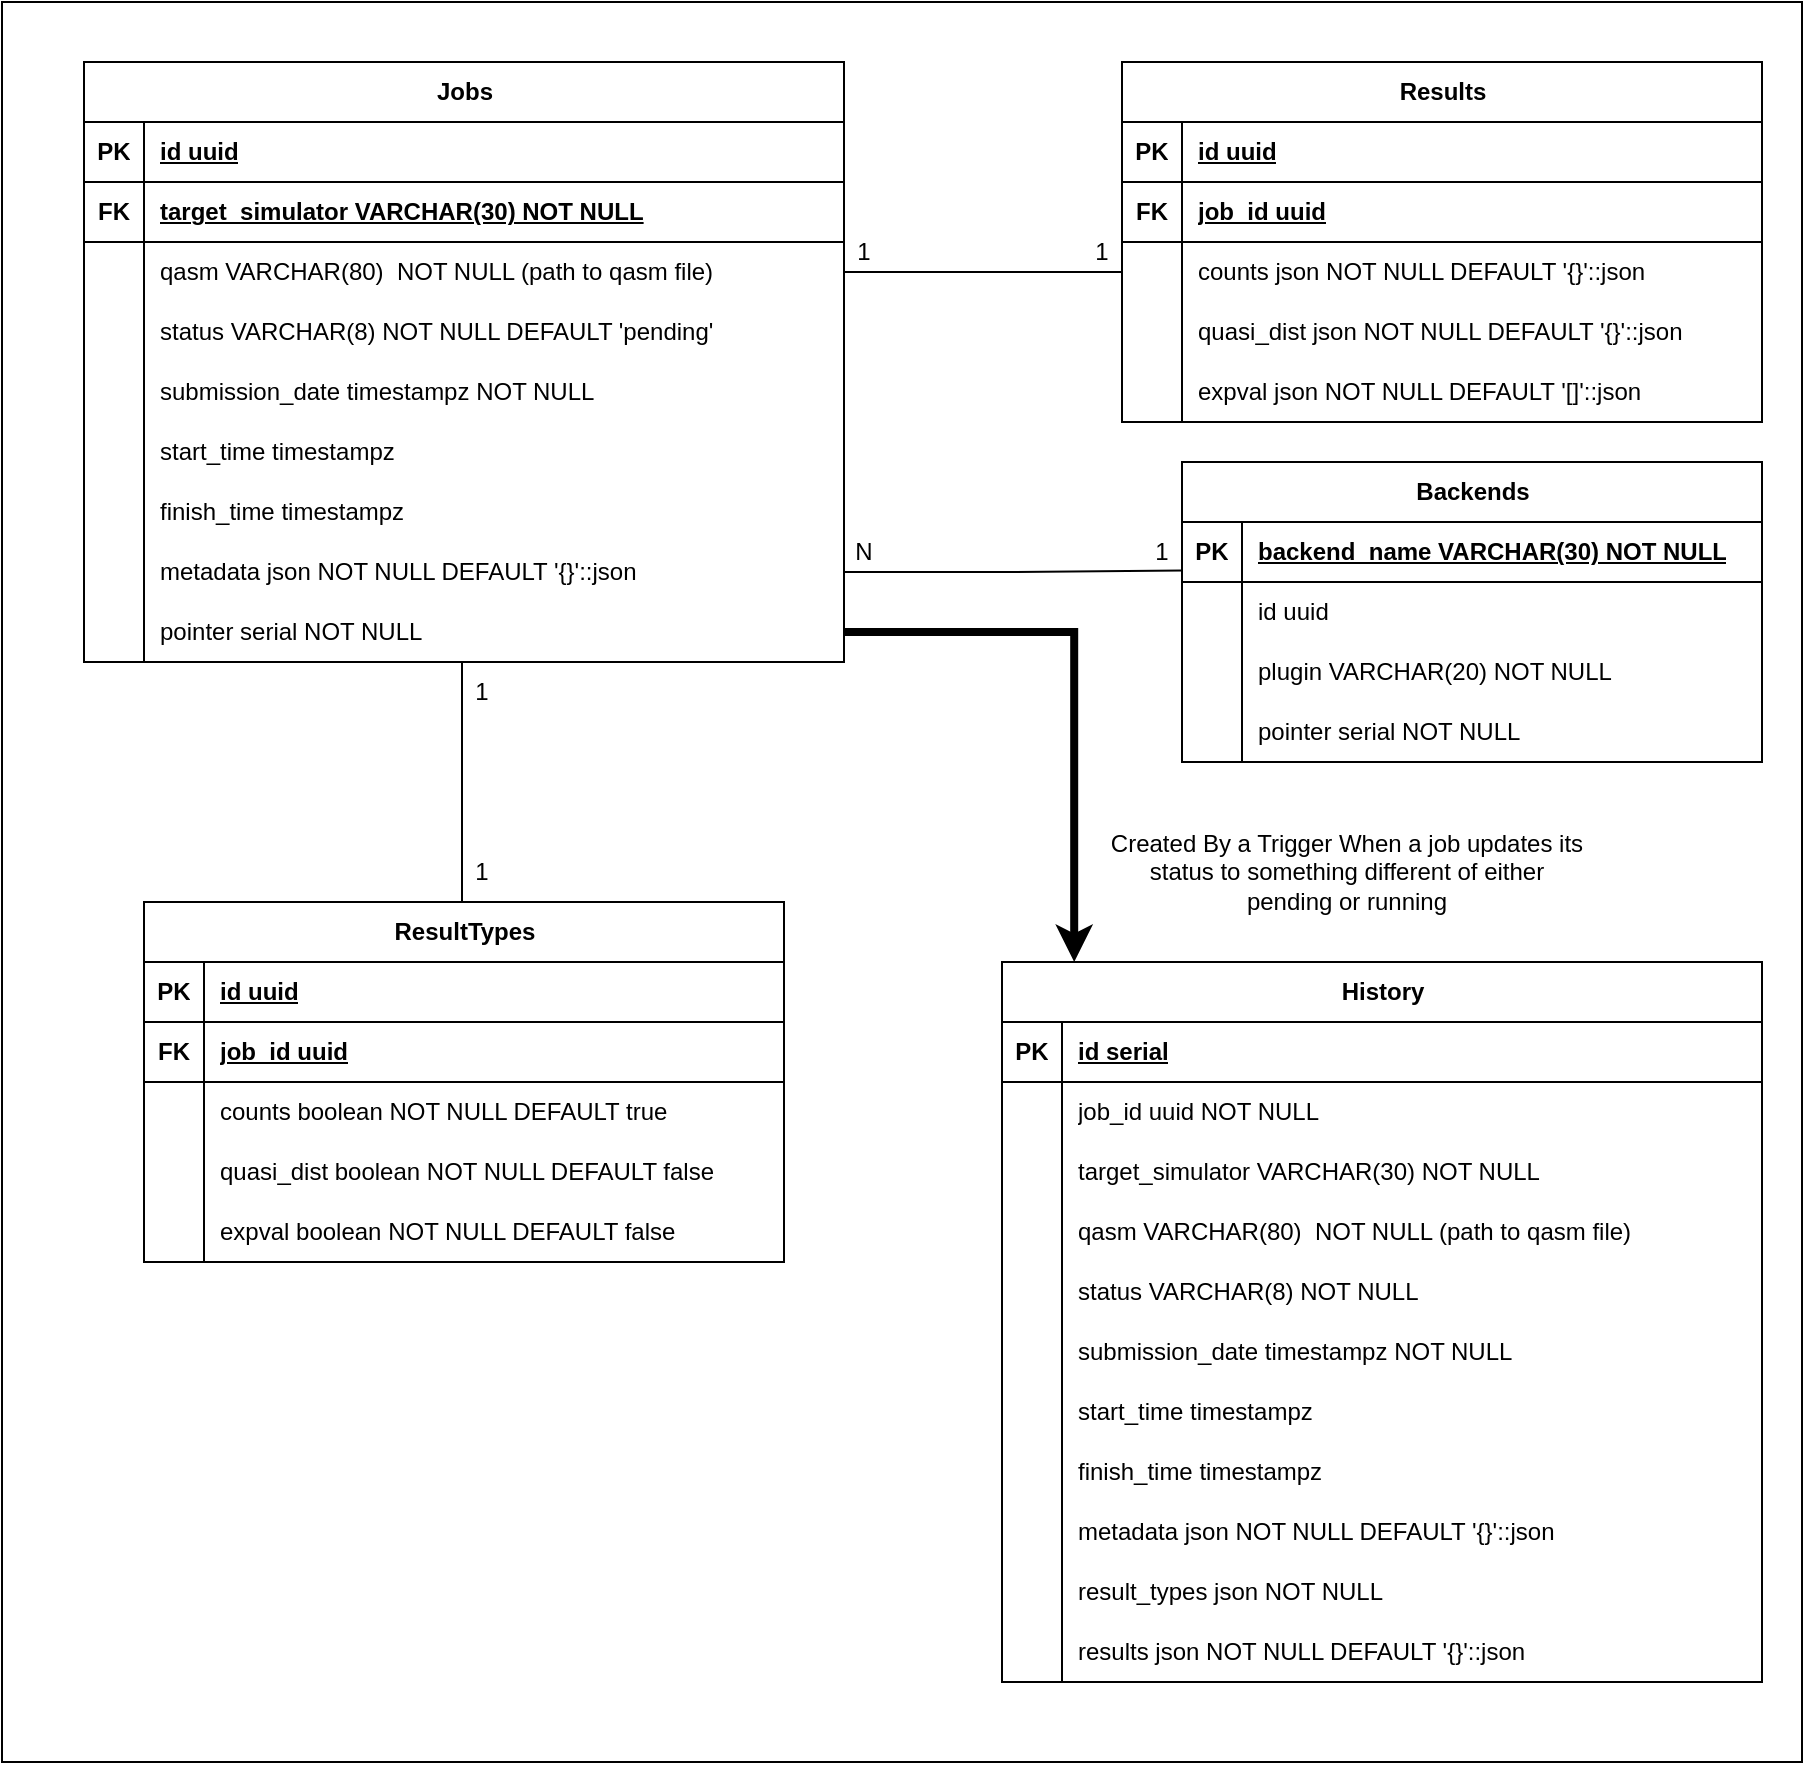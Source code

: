 <mxfile version="26.1.1">
  <diagram name="Page-1" id="h4b7B1U0zGi3hGMNGquD">
    <mxGraphModel dx="2218" dy="788" grid="1" gridSize="10" guides="1" tooltips="1" connect="1" arrows="1" fold="1" page="1" pageScale="1" pageWidth="850" pageHeight="1400" math="0" shadow="0">
      <root>
        <mxCell id="0" />
        <mxCell id="1" parent="0" />
        <mxCell id="34C8XOPe8z9zlyz_Jeeb-11" value="" style="rounded=0;whiteSpace=wrap;html=1;" parent="1" vertex="1">
          <mxGeometry x="-200" y="10" width="900" height="880" as="geometry" />
        </mxCell>
        <mxCell id="qSUmNrxb6bD3cXBzRYwh-1" value="Jobs" style="shape=table;startSize=30;container=1;collapsible=1;childLayout=tableLayout;fixedRows=1;rowLines=0;fontStyle=1;align=center;resizeLast=1;html=1;" parent="1" vertex="1">
          <mxGeometry x="-159" y="40" width="380" height="300" as="geometry" />
        </mxCell>
        <mxCell id="qSUmNrxb6bD3cXBzRYwh-2" value="" style="shape=tableRow;horizontal=0;startSize=0;swimlaneHead=0;swimlaneBody=0;fillColor=none;collapsible=0;dropTarget=0;points=[[0,0.5],[1,0.5]];portConstraint=eastwest;top=0;left=0;right=0;bottom=1;" parent="qSUmNrxb6bD3cXBzRYwh-1" vertex="1">
          <mxGeometry y="30" width="380" height="30" as="geometry" />
        </mxCell>
        <mxCell id="qSUmNrxb6bD3cXBzRYwh-3" value="PK" style="shape=partialRectangle;connectable=0;fillColor=none;top=0;left=0;bottom=0;right=0;fontStyle=1;overflow=hidden;whiteSpace=wrap;html=1;" parent="qSUmNrxb6bD3cXBzRYwh-2" vertex="1">
          <mxGeometry width="30" height="30" as="geometry">
            <mxRectangle width="30" height="30" as="alternateBounds" />
          </mxGeometry>
        </mxCell>
        <mxCell id="qSUmNrxb6bD3cXBzRYwh-4" value="id uuid" style="shape=partialRectangle;connectable=0;fillColor=none;top=0;left=0;bottom=0;right=0;align=left;spacingLeft=6;fontStyle=5;overflow=hidden;whiteSpace=wrap;html=1;" parent="qSUmNrxb6bD3cXBzRYwh-2" vertex="1">
          <mxGeometry x="30" width="350" height="30" as="geometry">
            <mxRectangle width="350" height="30" as="alternateBounds" />
          </mxGeometry>
        </mxCell>
        <mxCell id="34C8XOPe8z9zlyz_Jeeb-1" value="" style="shape=tableRow;horizontal=0;startSize=0;swimlaneHead=0;swimlaneBody=0;fillColor=none;collapsible=0;dropTarget=0;points=[[0,0.5],[1,0.5]];portConstraint=eastwest;top=0;left=0;right=0;bottom=1;" parent="qSUmNrxb6bD3cXBzRYwh-1" vertex="1">
          <mxGeometry y="60" width="380" height="30" as="geometry" />
        </mxCell>
        <mxCell id="34C8XOPe8z9zlyz_Jeeb-2" value="FK" style="shape=partialRectangle;connectable=0;fillColor=none;top=0;left=0;bottom=0;right=0;fontStyle=1;overflow=hidden;whiteSpace=wrap;html=1;" parent="34C8XOPe8z9zlyz_Jeeb-1" vertex="1">
          <mxGeometry width="30" height="30" as="geometry">
            <mxRectangle width="30" height="30" as="alternateBounds" />
          </mxGeometry>
        </mxCell>
        <mxCell id="34C8XOPe8z9zlyz_Jeeb-3" value="target_simulator VARCHAR(30) NOT NULL" style="shape=partialRectangle;connectable=0;fillColor=none;top=0;left=0;bottom=0;right=0;align=left;spacingLeft=6;fontStyle=5;overflow=hidden;whiteSpace=wrap;html=1;" parent="34C8XOPe8z9zlyz_Jeeb-1" vertex="1">
          <mxGeometry x="30" width="350" height="30" as="geometry">
            <mxRectangle width="350" height="30" as="alternateBounds" />
          </mxGeometry>
        </mxCell>
        <mxCell id="qSUmNrxb6bD3cXBzRYwh-11" value="" style="shape=tableRow;horizontal=0;startSize=0;swimlaneHead=0;swimlaneBody=0;fillColor=none;collapsible=0;dropTarget=0;points=[[0,0.5],[1,0.5]];portConstraint=eastwest;top=0;left=0;right=0;bottom=0;" parent="qSUmNrxb6bD3cXBzRYwh-1" vertex="1">
          <mxGeometry y="90" width="380" height="30" as="geometry" />
        </mxCell>
        <mxCell id="qSUmNrxb6bD3cXBzRYwh-12" value="" style="shape=partialRectangle;connectable=0;fillColor=none;top=0;left=0;bottom=0;right=0;editable=1;overflow=hidden;whiteSpace=wrap;html=1;" parent="qSUmNrxb6bD3cXBzRYwh-11" vertex="1">
          <mxGeometry width="30" height="30" as="geometry">
            <mxRectangle width="30" height="30" as="alternateBounds" />
          </mxGeometry>
        </mxCell>
        <mxCell id="qSUmNrxb6bD3cXBzRYwh-13" value="qasm VARCHAR(80)&amp;nbsp; NOT NULL (path to qasm file)&lt;span style=&quot;color: light-dark(rgb(0, 0, 0), rgb(255, 255, 255)); background-color: transparent;&quot;&gt;&amp;nbsp;&lt;/span&gt;" style="shape=partialRectangle;connectable=0;fillColor=none;top=0;left=0;bottom=0;right=0;align=left;spacingLeft=6;overflow=hidden;whiteSpace=wrap;html=1;" parent="qSUmNrxb6bD3cXBzRYwh-11" vertex="1">
          <mxGeometry x="30" width="350" height="30" as="geometry">
            <mxRectangle width="350" height="30" as="alternateBounds" />
          </mxGeometry>
        </mxCell>
        <mxCell id="qSUmNrxb6bD3cXBzRYwh-14" value="" style="shape=tableRow;horizontal=0;startSize=0;swimlaneHead=0;swimlaneBody=0;fillColor=none;collapsible=0;dropTarget=0;points=[[0,0.5],[1,0.5]];portConstraint=eastwest;top=0;left=0;right=0;bottom=0;" parent="qSUmNrxb6bD3cXBzRYwh-1" vertex="1">
          <mxGeometry y="120" width="380" height="30" as="geometry" />
        </mxCell>
        <mxCell id="qSUmNrxb6bD3cXBzRYwh-15" value="" style="shape=partialRectangle;connectable=0;fillColor=none;top=0;left=0;bottom=0;right=0;editable=1;overflow=hidden;whiteSpace=wrap;html=1;" parent="qSUmNrxb6bD3cXBzRYwh-14" vertex="1">
          <mxGeometry width="30" height="30" as="geometry">
            <mxRectangle width="30" height="30" as="alternateBounds" />
          </mxGeometry>
        </mxCell>
        <mxCell id="qSUmNrxb6bD3cXBzRYwh-16" value="status VARCHAR(8) NOT NULL DEFAULT &#39;pending&#39;" style="shape=partialRectangle;connectable=0;fillColor=none;top=0;left=0;bottom=0;right=0;align=left;spacingLeft=6;overflow=hidden;whiteSpace=wrap;html=1;" parent="qSUmNrxb6bD3cXBzRYwh-14" vertex="1">
          <mxGeometry x="30" width="350" height="30" as="geometry">
            <mxRectangle width="350" height="30" as="alternateBounds" />
          </mxGeometry>
        </mxCell>
        <mxCell id="qSUmNrxb6bD3cXBzRYwh-29" value="" style="shape=tableRow;horizontal=0;startSize=0;swimlaneHead=0;swimlaneBody=0;fillColor=none;collapsible=0;dropTarget=0;points=[[0,0.5],[1,0.5]];portConstraint=eastwest;top=0;left=0;right=0;bottom=0;" parent="qSUmNrxb6bD3cXBzRYwh-1" vertex="1">
          <mxGeometry y="150" width="380" height="30" as="geometry" />
        </mxCell>
        <mxCell id="qSUmNrxb6bD3cXBzRYwh-30" value="" style="shape=partialRectangle;connectable=0;fillColor=none;top=0;left=0;bottom=0;right=0;editable=1;overflow=hidden;whiteSpace=wrap;html=1;" parent="qSUmNrxb6bD3cXBzRYwh-29" vertex="1">
          <mxGeometry width="30" height="30" as="geometry">
            <mxRectangle width="30" height="30" as="alternateBounds" />
          </mxGeometry>
        </mxCell>
        <mxCell id="qSUmNrxb6bD3cXBzRYwh-31" value="submission_date timestampz NOT NULL" style="shape=partialRectangle;connectable=0;fillColor=none;top=0;left=0;bottom=0;right=0;align=left;spacingLeft=6;overflow=hidden;whiteSpace=wrap;html=1;" parent="qSUmNrxb6bD3cXBzRYwh-29" vertex="1">
          <mxGeometry x="30" width="350" height="30" as="geometry">
            <mxRectangle width="350" height="30" as="alternateBounds" />
          </mxGeometry>
        </mxCell>
        <mxCell id="qSUmNrxb6bD3cXBzRYwh-32" value="" style="shape=tableRow;horizontal=0;startSize=0;swimlaneHead=0;swimlaneBody=0;fillColor=none;collapsible=0;dropTarget=0;points=[[0,0.5],[1,0.5]];portConstraint=eastwest;top=0;left=0;right=0;bottom=0;" parent="qSUmNrxb6bD3cXBzRYwh-1" vertex="1">
          <mxGeometry y="180" width="380" height="30" as="geometry" />
        </mxCell>
        <mxCell id="qSUmNrxb6bD3cXBzRYwh-33" value="" style="shape=partialRectangle;connectable=0;fillColor=none;top=0;left=0;bottom=0;right=0;editable=1;overflow=hidden;whiteSpace=wrap;html=1;" parent="qSUmNrxb6bD3cXBzRYwh-32" vertex="1">
          <mxGeometry width="30" height="30" as="geometry">
            <mxRectangle width="30" height="30" as="alternateBounds" />
          </mxGeometry>
        </mxCell>
        <mxCell id="qSUmNrxb6bD3cXBzRYwh-34" value="start_time timestampz" style="shape=partialRectangle;connectable=0;fillColor=none;top=0;left=0;bottom=0;right=0;align=left;spacingLeft=6;overflow=hidden;whiteSpace=wrap;html=1;" parent="qSUmNrxb6bD3cXBzRYwh-32" vertex="1">
          <mxGeometry x="30" width="350" height="30" as="geometry">
            <mxRectangle width="350" height="30" as="alternateBounds" />
          </mxGeometry>
        </mxCell>
        <mxCell id="qSUmNrxb6bD3cXBzRYwh-60" value="" style="shape=tableRow;horizontal=0;startSize=0;swimlaneHead=0;swimlaneBody=0;fillColor=none;collapsible=0;dropTarget=0;points=[[0,0.5],[1,0.5]];portConstraint=eastwest;top=0;left=0;right=0;bottom=0;" parent="qSUmNrxb6bD3cXBzRYwh-1" vertex="1">
          <mxGeometry y="210" width="380" height="30" as="geometry" />
        </mxCell>
        <mxCell id="qSUmNrxb6bD3cXBzRYwh-61" value="" style="shape=partialRectangle;connectable=0;fillColor=none;top=0;left=0;bottom=0;right=0;editable=1;overflow=hidden;whiteSpace=wrap;html=1;" parent="qSUmNrxb6bD3cXBzRYwh-60" vertex="1">
          <mxGeometry width="30" height="30" as="geometry">
            <mxRectangle width="30" height="30" as="alternateBounds" />
          </mxGeometry>
        </mxCell>
        <mxCell id="qSUmNrxb6bD3cXBzRYwh-62" value="finish_time timestampz" style="shape=partialRectangle;connectable=0;fillColor=none;top=0;left=0;bottom=0;right=0;align=left;spacingLeft=6;overflow=hidden;whiteSpace=wrap;html=1;" parent="qSUmNrxb6bD3cXBzRYwh-60" vertex="1">
          <mxGeometry x="30" width="350" height="30" as="geometry">
            <mxRectangle width="350" height="30" as="alternateBounds" />
          </mxGeometry>
        </mxCell>
        <mxCell id="qSUmNrxb6bD3cXBzRYwh-69" value="" style="shape=tableRow;horizontal=0;startSize=0;swimlaneHead=0;swimlaneBody=0;fillColor=none;collapsible=0;dropTarget=0;points=[[0,0.5],[1,0.5]];portConstraint=eastwest;top=0;left=0;right=0;bottom=0;" parent="qSUmNrxb6bD3cXBzRYwh-1" vertex="1">
          <mxGeometry y="240" width="380" height="30" as="geometry" />
        </mxCell>
        <mxCell id="qSUmNrxb6bD3cXBzRYwh-70" value="" style="shape=partialRectangle;connectable=0;fillColor=none;top=0;left=0;bottom=0;right=0;editable=1;overflow=hidden;whiteSpace=wrap;html=1;" parent="qSUmNrxb6bD3cXBzRYwh-69" vertex="1">
          <mxGeometry width="30" height="30" as="geometry">
            <mxRectangle width="30" height="30" as="alternateBounds" />
          </mxGeometry>
        </mxCell>
        <mxCell id="qSUmNrxb6bD3cXBzRYwh-71" value="metadata json NOT NULL DEFAULT &#39;{}&#39;::json" style="shape=partialRectangle;connectable=0;fillColor=none;top=0;left=0;bottom=0;right=0;align=left;spacingLeft=6;overflow=hidden;whiteSpace=wrap;html=1;" parent="qSUmNrxb6bD3cXBzRYwh-69" vertex="1">
          <mxGeometry x="30" width="350" height="30" as="geometry">
            <mxRectangle width="350" height="30" as="alternateBounds" />
          </mxGeometry>
        </mxCell>
        <mxCell id="qjQ7KPCYM_x2GBIL7XWy-1" value="" style="shape=tableRow;horizontal=0;startSize=0;swimlaneHead=0;swimlaneBody=0;fillColor=none;collapsible=0;dropTarget=0;points=[[0,0.5],[1,0.5]];portConstraint=eastwest;top=0;left=0;right=0;bottom=0;" parent="qSUmNrxb6bD3cXBzRYwh-1" vertex="1">
          <mxGeometry y="270" width="380" height="30" as="geometry" />
        </mxCell>
        <mxCell id="qjQ7KPCYM_x2GBIL7XWy-2" value="" style="shape=partialRectangle;connectable=0;fillColor=none;top=0;left=0;bottom=0;right=0;editable=1;overflow=hidden;whiteSpace=wrap;html=1;" parent="qjQ7KPCYM_x2GBIL7XWy-1" vertex="1">
          <mxGeometry width="30" height="30" as="geometry">
            <mxRectangle width="30" height="30" as="alternateBounds" />
          </mxGeometry>
        </mxCell>
        <mxCell id="qjQ7KPCYM_x2GBIL7XWy-3" value="pointer serial NOT NULL" style="shape=partialRectangle;connectable=0;fillColor=none;top=0;left=0;bottom=0;right=0;align=left;spacingLeft=6;overflow=hidden;whiteSpace=wrap;html=1;" parent="qjQ7KPCYM_x2GBIL7XWy-1" vertex="1">
          <mxGeometry x="30" width="350" height="30" as="geometry">
            <mxRectangle width="350" height="30" as="alternateBounds" />
          </mxGeometry>
        </mxCell>
        <mxCell id="qSUmNrxb6bD3cXBzRYwh-76" value="Results" style="shape=table;startSize=30;container=1;collapsible=1;childLayout=tableLayout;fixedRows=1;rowLines=0;fontStyle=1;align=center;resizeLast=1;html=1;" parent="1" vertex="1">
          <mxGeometry x="360" y="40" width="320" height="180" as="geometry" />
        </mxCell>
        <mxCell id="qSUmNrxb6bD3cXBzRYwh-77" value="" style="shape=tableRow;horizontal=0;startSize=0;swimlaneHead=0;swimlaneBody=0;fillColor=none;collapsible=0;dropTarget=0;points=[[0,0.5],[1,0.5]];portConstraint=eastwest;top=0;left=0;right=0;bottom=1;" parent="qSUmNrxb6bD3cXBzRYwh-76" vertex="1">
          <mxGeometry y="30" width="320" height="30" as="geometry" />
        </mxCell>
        <mxCell id="qSUmNrxb6bD3cXBzRYwh-78" value="PK" style="shape=partialRectangle;connectable=0;fillColor=none;top=0;left=0;bottom=0;right=0;fontStyle=1;overflow=hidden;whiteSpace=wrap;html=1;" parent="qSUmNrxb6bD3cXBzRYwh-77" vertex="1">
          <mxGeometry width="30" height="30" as="geometry">
            <mxRectangle width="30" height="30" as="alternateBounds" />
          </mxGeometry>
        </mxCell>
        <mxCell id="qSUmNrxb6bD3cXBzRYwh-79" value="id uuid" style="shape=partialRectangle;connectable=0;fillColor=none;top=0;left=0;bottom=0;right=0;align=left;spacingLeft=6;fontStyle=5;overflow=hidden;whiteSpace=wrap;html=1;" parent="qSUmNrxb6bD3cXBzRYwh-77" vertex="1">
          <mxGeometry x="30" width="290" height="30" as="geometry">
            <mxRectangle width="290" height="30" as="alternateBounds" />
          </mxGeometry>
        </mxCell>
        <mxCell id="T5I2Iu4_kJFg0EDjNh_o-1" value="" style="shape=tableRow;horizontal=0;startSize=0;swimlaneHead=0;swimlaneBody=0;fillColor=none;collapsible=0;dropTarget=0;points=[[0,0.5],[1,0.5]];portConstraint=eastwest;top=0;left=0;right=0;bottom=1;" parent="qSUmNrxb6bD3cXBzRYwh-76" vertex="1">
          <mxGeometry y="60" width="320" height="30" as="geometry" />
        </mxCell>
        <mxCell id="T5I2Iu4_kJFg0EDjNh_o-2" value="FK" style="shape=partialRectangle;connectable=0;fillColor=none;top=0;left=0;bottom=0;right=0;fontStyle=1;overflow=hidden;whiteSpace=wrap;html=1;" parent="T5I2Iu4_kJFg0EDjNh_o-1" vertex="1">
          <mxGeometry width="30" height="30" as="geometry">
            <mxRectangle width="30" height="30" as="alternateBounds" />
          </mxGeometry>
        </mxCell>
        <mxCell id="T5I2Iu4_kJFg0EDjNh_o-3" value="job_id uuid" style="shape=partialRectangle;connectable=0;fillColor=none;top=0;left=0;bottom=0;right=0;align=left;spacingLeft=6;fontStyle=5;overflow=hidden;whiteSpace=wrap;html=1;" parent="T5I2Iu4_kJFg0EDjNh_o-1" vertex="1">
          <mxGeometry x="30" width="290" height="30" as="geometry">
            <mxRectangle width="290" height="30" as="alternateBounds" />
          </mxGeometry>
        </mxCell>
        <mxCell id="qSUmNrxb6bD3cXBzRYwh-83" value="" style="shape=tableRow;horizontal=0;startSize=0;swimlaneHead=0;swimlaneBody=0;fillColor=none;collapsible=0;dropTarget=0;points=[[0,0.5],[1,0.5]];portConstraint=eastwest;top=0;left=0;right=0;bottom=0;" parent="qSUmNrxb6bD3cXBzRYwh-76" vertex="1">
          <mxGeometry y="90" width="320" height="30" as="geometry" />
        </mxCell>
        <mxCell id="qSUmNrxb6bD3cXBzRYwh-84" value="" style="shape=partialRectangle;connectable=0;fillColor=none;top=0;left=0;bottom=0;right=0;editable=1;overflow=hidden;whiteSpace=wrap;html=1;" parent="qSUmNrxb6bD3cXBzRYwh-83" vertex="1">
          <mxGeometry width="30" height="30" as="geometry">
            <mxRectangle width="30" height="30" as="alternateBounds" />
          </mxGeometry>
        </mxCell>
        <mxCell id="qSUmNrxb6bD3cXBzRYwh-85" value="counts json NOT NULL DEFAULT &#39;{}&#39;::json" style="shape=partialRectangle;connectable=0;fillColor=none;top=0;left=0;bottom=0;right=0;align=left;spacingLeft=6;overflow=hidden;whiteSpace=wrap;html=1;fontStyle=0;strokeWidth=4;strokeColor=inherit;" parent="qSUmNrxb6bD3cXBzRYwh-83" vertex="1">
          <mxGeometry x="30" width="290" height="30" as="geometry">
            <mxRectangle width="290" height="30" as="alternateBounds" />
          </mxGeometry>
        </mxCell>
        <mxCell id="T5I2Iu4_kJFg0EDjNh_o-5" value="" style="shape=tableRow;horizontal=0;startSize=0;swimlaneHead=0;swimlaneBody=0;fillColor=none;collapsible=0;dropTarget=0;points=[[0,0.5],[1,0.5]];portConstraint=eastwest;top=0;left=0;right=0;bottom=0;strokeColor=inherit;" parent="qSUmNrxb6bD3cXBzRYwh-76" vertex="1">
          <mxGeometry y="120" width="320" height="30" as="geometry" />
        </mxCell>
        <mxCell id="T5I2Iu4_kJFg0EDjNh_o-6" value="" style="shape=partialRectangle;connectable=0;fillColor=none;top=0;left=0;bottom=0;right=0;editable=1;overflow=hidden;whiteSpace=wrap;html=1;" parent="T5I2Iu4_kJFg0EDjNh_o-5" vertex="1">
          <mxGeometry width="30" height="30" as="geometry">
            <mxRectangle width="30" height="30" as="alternateBounds" />
          </mxGeometry>
        </mxCell>
        <mxCell id="T5I2Iu4_kJFg0EDjNh_o-7" value="quasi_dist json NOT NULL DEFAULT &#39;{}&#39;::json" style="shape=partialRectangle;connectable=0;fillColor=none;top=0;left=0;bottom=0;right=0;align=left;spacingLeft=6;overflow=hidden;whiteSpace=wrap;html=1;fontStyle=0;strokeWidth=4;" parent="T5I2Iu4_kJFg0EDjNh_o-5" vertex="1">
          <mxGeometry x="30" width="290" height="30" as="geometry">
            <mxRectangle width="290" height="30" as="alternateBounds" />
          </mxGeometry>
        </mxCell>
        <mxCell id="T5I2Iu4_kJFg0EDjNh_o-8" value="" style="shape=tableRow;horizontal=0;startSize=0;swimlaneHead=0;swimlaneBody=0;fillColor=none;collapsible=0;dropTarget=0;points=[[0,0.5],[1,0.5]];portConstraint=eastwest;top=0;left=0;right=0;bottom=0;" parent="qSUmNrxb6bD3cXBzRYwh-76" vertex="1">
          <mxGeometry y="150" width="320" height="30" as="geometry" />
        </mxCell>
        <mxCell id="T5I2Iu4_kJFg0EDjNh_o-9" value="" style="shape=partialRectangle;connectable=0;fillColor=none;top=0;left=0;bottom=0;right=0;editable=1;overflow=hidden;whiteSpace=wrap;html=1;" parent="T5I2Iu4_kJFg0EDjNh_o-8" vertex="1">
          <mxGeometry width="30" height="30" as="geometry">
            <mxRectangle width="30" height="30" as="alternateBounds" />
          </mxGeometry>
        </mxCell>
        <mxCell id="T5I2Iu4_kJFg0EDjNh_o-10" value="expval&amp;nbsp;json NOT NULL DEFAULT &#39;[]&#39;::json" style="shape=partialRectangle;connectable=0;fillColor=none;top=0;left=0;bottom=0;right=0;align=left;spacingLeft=6;overflow=hidden;whiteSpace=wrap;html=1;fontStyle=0;strokeWidth=4;" parent="T5I2Iu4_kJFg0EDjNh_o-8" vertex="1">
          <mxGeometry x="30" width="290" height="30" as="geometry">
            <mxRectangle width="290" height="30" as="alternateBounds" />
          </mxGeometry>
        </mxCell>
        <mxCell id="6Ae5rPAAOc8if27cERHe-1" style="edgeStyle=orthogonalEdgeStyle;rounded=0;orthogonalLoop=1;jettySize=auto;html=1;exitX=0;exitY=0.5;exitDx=0;exitDy=0;entryX=1;entryY=0.5;entryDx=0;entryDy=0;endArrow=none;startFill=0;" parent="1" source="qSUmNrxb6bD3cXBzRYwh-83" target="qSUmNrxb6bD3cXBzRYwh-11" edge="1">
          <mxGeometry relative="1" as="geometry">
            <mxPoint x="221" y="205" as="targetPoint" />
          </mxGeometry>
        </mxCell>
        <mxCell id="6Ae5rPAAOc8if27cERHe-2" value="1" style="text;html=1;align=center;verticalAlign=middle;whiteSpace=wrap;rounded=0;" parent="1" vertex="1">
          <mxGeometry x="221" y="120" width="20" height="30" as="geometry" />
        </mxCell>
        <mxCell id="6Ae5rPAAOc8if27cERHe-3" value="1" style="text;html=1;align=center;verticalAlign=middle;whiteSpace=wrap;rounded=0;" parent="1" vertex="1">
          <mxGeometry x="340" y="120" width="20" height="30" as="geometry" />
        </mxCell>
        <mxCell id="W-qpsUHP_9ViwNLiZ4CJ-2" value="ResultTypes" style="shape=table;startSize=30;container=1;collapsible=1;childLayout=tableLayout;fixedRows=1;rowLines=0;fontStyle=1;align=center;resizeLast=1;html=1;" parent="1" vertex="1">
          <mxGeometry x="-129" y="460" width="320" height="180" as="geometry" />
        </mxCell>
        <mxCell id="W-qpsUHP_9ViwNLiZ4CJ-3" value="" style="shape=tableRow;horizontal=0;startSize=0;swimlaneHead=0;swimlaneBody=0;fillColor=none;collapsible=0;dropTarget=0;points=[[0,0.5],[1,0.5]];portConstraint=eastwest;top=0;left=0;right=0;bottom=1;" parent="W-qpsUHP_9ViwNLiZ4CJ-2" vertex="1">
          <mxGeometry y="30" width="320" height="30" as="geometry" />
        </mxCell>
        <mxCell id="W-qpsUHP_9ViwNLiZ4CJ-4" value="PK" style="shape=partialRectangle;connectable=0;fillColor=none;top=0;left=0;bottom=0;right=0;fontStyle=1;overflow=hidden;whiteSpace=wrap;html=1;" parent="W-qpsUHP_9ViwNLiZ4CJ-3" vertex="1">
          <mxGeometry width="30" height="30" as="geometry">
            <mxRectangle width="30" height="30" as="alternateBounds" />
          </mxGeometry>
        </mxCell>
        <mxCell id="W-qpsUHP_9ViwNLiZ4CJ-5" value="id uuid" style="shape=partialRectangle;connectable=0;fillColor=none;top=0;left=0;bottom=0;right=0;align=left;spacingLeft=6;fontStyle=5;overflow=hidden;whiteSpace=wrap;html=1;" parent="W-qpsUHP_9ViwNLiZ4CJ-3" vertex="1">
          <mxGeometry x="30" width="290" height="30" as="geometry">
            <mxRectangle width="290" height="30" as="alternateBounds" />
          </mxGeometry>
        </mxCell>
        <mxCell id="W-qpsUHP_9ViwNLiZ4CJ-6" value="" style="shape=tableRow;horizontal=0;startSize=0;swimlaneHead=0;swimlaneBody=0;fillColor=none;collapsible=0;dropTarget=0;points=[[0,0.5],[1,0.5]];portConstraint=eastwest;top=0;left=0;right=0;bottom=1;" parent="W-qpsUHP_9ViwNLiZ4CJ-2" vertex="1">
          <mxGeometry y="60" width="320" height="30" as="geometry" />
        </mxCell>
        <mxCell id="W-qpsUHP_9ViwNLiZ4CJ-7" value="FK" style="shape=partialRectangle;connectable=0;fillColor=none;top=0;left=0;bottom=0;right=0;fontStyle=1;overflow=hidden;whiteSpace=wrap;html=1;" parent="W-qpsUHP_9ViwNLiZ4CJ-6" vertex="1">
          <mxGeometry width="30" height="30" as="geometry">
            <mxRectangle width="30" height="30" as="alternateBounds" />
          </mxGeometry>
        </mxCell>
        <mxCell id="W-qpsUHP_9ViwNLiZ4CJ-8" value="job_id uuid" style="shape=partialRectangle;connectable=0;fillColor=none;top=0;left=0;bottom=0;right=0;align=left;spacingLeft=6;fontStyle=5;overflow=hidden;whiteSpace=wrap;html=1;" parent="W-qpsUHP_9ViwNLiZ4CJ-6" vertex="1">
          <mxGeometry x="30" width="290" height="30" as="geometry">
            <mxRectangle width="290" height="30" as="alternateBounds" />
          </mxGeometry>
        </mxCell>
        <mxCell id="W-qpsUHP_9ViwNLiZ4CJ-9" value="" style="shape=tableRow;horizontal=0;startSize=0;swimlaneHead=0;swimlaneBody=0;fillColor=none;collapsible=0;dropTarget=0;points=[[0,0.5],[1,0.5]];portConstraint=eastwest;top=0;left=0;right=0;bottom=0;" parent="W-qpsUHP_9ViwNLiZ4CJ-2" vertex="1">
          <mxGeometry y="90" width="320" height="30" as="geometry" />
        </mxCell>
        <mxCell id="W-qpsUHP_9ViwNLiZ4CJ-10" value="" style="shape=partialRectangle;connectable=0;fillColor=none;top=0;left=0;bottom=0;right=0;editable=1;overflow=hidden;whiteSpace=wrap;html=1;" parent="W-qpsUHP_9ViwNLiZ4CJ-9" vertex="1">
          <mxGeometry width="30" height="30" as="geometry">
            <mxRectangle width="30" height="30" as="alternateBounds" />
          </mxGeometry>
        </mxCell>
        <mxCell id="W-qpsUHP_9ViwNLiZ4CJ-11" value="counts boolean NOT NULL DEFAULT true" style="shape=partialRectangle;connectable=0;fillColor=none;top=0;left=0;bottom=0;right=0;align=left;spacingLeft=6;overflow=hidden;whiteSpace=wrap;html=1;fontStyle=0;strokeWidth=4;" parent="W-qpsUHP_9ViwNLiZ4CJ-9" vertex="1">
          <mxGeometry x="30" width="290" height="30" as="geometry">
            <mxRectangle width="290" height="30" as="alternateBounds" />
          </mxGeometry>
        </mxCell>
        <mxCell id="W-qpsUHP_9ViwNLiZ4CJ-12" value="" style="shape=tableRow;horizontal=0;startSize=0;swimlaneHead=0;swimlaneBody=0;fillColor=none;collapsible=0;dropTarget=0;points=[[0,0.5],[1,0.5]];portConstraint=eastwest;top=0;left=0;right=0;bottom=0;" parent="W-qpsUHP_9ViwNLiZ4CJ-2" vertex="1">
          <mxGeometry y="120" width="320" height="30" as="geometry" />
        </mxCell>
        <mxCell id="W-qpsUHP_9ViwNLiZ4CJ-13" value="" style="shape=partialRectangle;connectable=0;fillColor=none;top=0;left=0;bottom=0;right=0;editable=1;overflow=hidden;whiteSpace=wrap;html=1;" parent="W-qpsUHP_9ViwNLiZ4CJ-12" vertex="1">
          <mxGeometry width="30" height="30" as="geometry">
            <mxRectangle width="30" height="30" as="alternateBounds" />
          </mxGeometry>
        </mxCell>
        <mxCell id="W-qpsUHP_9ViwNLiZ4CJ-14" value="quasi_dist boolean NOT NULL DEFAULT false" style="shape=partialRectangle;connectable=0;fillColor=none;top=0;left=0;bottom=0;right=0;align=left;spacingLeft=6;overflow=hidden;whiteSpace=wrap;html=1;fontStyle=0;strokeWidth=4;" parent="W-qpsUHP_9ViwNLiZ4CJ-12" vertex="1">
          <mxGeometry x="30" width="290" height="30" as="geometry">
            <mxRectangle width="290" height="30" as="alternateBounds" />
          </mxGeometry>
        </mxCell>
        <mxCell id="W-qpsUHP_9ViwNLiZ4CJ-15" value="" style="shape=tableRow;horizontal=0;startSize=0;swimlaneHead=0;swimlaneBody=0;fillColor=none;collapsible=0;dropTarget=0;points=[[0,0.5],[1,0.5]];portConstraint=eastwest;top=0;left=0;right=0;bottom=0;" parent="W-qpsUHP_9ViwNLiZ4CJ-2" vertex="1">
          <mxGeometry y="150" width="320" height="30" as="geometry" />
        </mxCell>
        <mxCell id="W-qpsUHP_9ViwNLiZ4CJ-16" value="" style="shape=partialRectangle;connectable=0;fillColor=none;top=0;left=0;bottom=0;right=0;editable=1;overflow=hidden;whiteSpace=wrap;html=1;" parent="W-qpsUHP_9ViwNLiZ4CJ-15" vertex="1">
          <mxGeometry width="30" height="30" as="geometry">
            <mxRectangle width="30" height="30" as="alternateBounds" />
          </mxGeometry>
        </mxCell>
        <mxCell id="W-qpsUHP_9ViwNLiZ4CJ-17" value="expval boolean NOT NULL DEFAULT false" style="shape=partialRectangle;connectable=0;fillColor=none;top=0;left=0;bottom=0;right=0;align=left;spacingLeft=6;overflow=hidden;whiteSpace=wrap;html=1;fontStyle=0;strokeWidth=4;" parent="W-qpsUHP_9ViwNLiZ4CJ-15" vertex="1">
          <mxGeometry x="30" width="290" height="30" as="geometry">
            <mxRectangle width="290" height="30" as="alternateBounds" />
          </mxGeometry>
        </mxCell>
        <mxCell id="W-qpsUHP_9ViwNLiZ4CJ-22" value="" style="endArrow=none;html=1;rounded=0;entryX=0;entryY=0;entryDx=0;entryDy=0;" parent="1" target="W-qpsUHP_9ViwNLiZ4CJ-23" edge="1">
          <mxGeometry width="50" height="50" relative="1" as="geometry">
            <mxPoint x="30" y="460" as="sourcePoint" />
            <mxPoint x="80" y="480" as="targetPoint" />
          </mxGeometry>
        </mxCell>
        <mxCell id="W-qpsUHP_9ViwNLiZ4CJ-23" value="1" style="text;html=1;align=center;verticalAlign=middle;whiteSpace=wrap;rounded=0;" parent="1" vertex="1">
          <mxGeometry x="30" y="340" width="20" height="30" as="geometry" />
        </mxCell>
        <mxCell id="W-qpsUHP_9ViwNLiZ4CJ-24" value="1" style="text;html=1;align=center;verticalAlign=middle;whiteSpace=wrap;rounded=0;" parent="1" vertex="1">
          <mxGeometry x="30" y="430" width="20" height="30" as="geometry" />
        </mxCell>
        <mxCell id="We7EcWsg33r6Rnitrluk-1" value="Backends" style="shape=table;startSize=30;container=1;collapsible=1;childLayout=tableLayout;fixedRows=1;rowLines=0;fontStyle=1;align=center;resizeLast=1;html=1;" parent="1" vertex="1">
          <mxGeometry x="390" y="240" width="290" height="150" as="geometry" />
        </mxCell>
        <mxCell id="We7EcWsg33r6Rnitrluk-2" value="" style="shape=tableRow;horizontal=0;startSize=0;swimlaneHead=0;swimlaneBody=0;fillColor=none;collapsible=0;dropTarget=0;points=[[0,0.5],[1,0.5]];portConstraint=eastwest;top=0;left=0;right=0;bottom=1;" parent="We7EcWsg33r6Rnitrluk-1" vertex="1">
          <mxGeometry y="30" width="290" height="30" as="geometry" />
        </mxCell>
        <mxCell id="We7EcWsg33r6Rnitrluk-3" value="PK" style="shape=partialRectangle;connectable=0;fillColor=none;top=0;left=0;bottom=0;right=0;fontStyle=1;overflow=hidden;whiteSpace=wrap;html=1;" parent="We7EcWsg33r6Rnitrluk-2" vertex="1">
          <mxGeometry width="30" height="30" as="geometry">
            <mxRectangle width="30" height="30" as="alternateBounds" />
          </mxGeometry>
        </mxCell>
        <mxCell id="We7EcWsg33r6Rnitrluk-4" value="backend_name VARCHAR(30) NOT NULL" style="shape=partialRectangle;connectable=0;fillColor=none;top=0;left=0;bottom=0;right=0;align=left;spacingLeft=6;fontStyle=5;overflow=hidden;whiteSpace=wrap;html=1;" parent="We7EcWsg33r6Rnitrluk-2" vertex="1">
          <mxGeometry x="30" width="260" height="30" as="geometry">
            <mxRectangle width="260" height="30" as="alternateBounds" />
          </mxGeometry>
        </mxCell>
        <mxCell id="We7EcWsg33r6Rnitrluk-5" value="" style="shape=tableRow;horizontal=0;startSize=0;swimlaneHead=0;swimlaneBody=0;fillColor=none;collapsible=0;dropTarget=0;points=[[0,0.5],[1,0.5]];portConstraint=eastwest;top=0;left=0;right=0;bottom=0;" parent="We7EcWsg33r6Rnitrluk-1" vertex="1">
          <mxGeometry y="60" width="290" height="30" as="geometry" />
        </mxCell>
        <mxCell id="We7EcWsg33r6Rnitrluk-6" value="" style="shape=partialRectangle;connectable=0;fillColor=none;top=0;left=0;bottom=0;right=0;editable=1;overflow=hidden;whiteSpace=wrap;html=1;" parent="We7EcWsg33r6Rnitrluk-5" vertex="1">
          <mxGeometry width="30" height="30" as="geometry">
            <mxRectangle width="30" height="30" as="alternateBounds" />
          </mxGeometry>
        </mxCell>
        <mxCell id="We7EcWsg33r6Rnitrluk-7" value="id uuid" style="shape=partialRectangle;connectable=0;fillColor=none;top=0;left=0;bottom=0;right=0;align=left;spacingLeft=6;overflow=hidden;whiteSpace=wrap;html=1;" parent="We7EcWsg33r6Rnitrluk-5" vertex="1">
          <mxGeometry x="30" width="260" height="30" as="geometry">
            <mxRectangle width="260" height="30" as="alternateBounds" />
          </mxGeometry>
        </mxCell>
        <mxCell id="We7EcWsg33r6Rnitrluk-8" value="" style="shape=tableRow;horizontal=0;startSize=0;swimlaneHead=0;swimlaneBody=0;fillColor=none;collapsible=0;dropTarget=0;points=[[0,0.5],[1,0.5]];portConstraint=eastwest;top=0;left=0;right=0;bottom=0;" parent="We7EcWsg33r6Rnitrluk-1" vertex="1">
          <mxGeometry y="90" width="290" height="30" as="geometry" />
        </mxCell>
        <mxCell id="We7EcWsg33r6Rnitrluk-9" value="" style="shape=partialRectangle;connectable=0;fillColor=none;top=0;left=0;bottom=0;right=0;editable=1;overflow=hidden;whiteSpace=wrap;html=1;" parent="We7EcWsg33r6Rnitrluk-8" vertex="1">
          <mxGeometry width="30" height="30" as="geometry">
            <mxRectangle width="30" height="30" as="alternateBounds" />
          </mxGeometry>
        </mxCell>
        <mxCell id="We7EcWsg33r6Rnitrluk-10" value="plugin VARCHAR(20) NOT NULL" style="shape=partialRectangle;connectable=0;fillColor=none;top=0;left=0;bottom=0;right=0;align=left;spacingLeft=6;overflow=hidden;whiteSpace=wrap;html=1;" parent="We7EcWsg33r6Rnitrluk-8" vertex="1">
          <mxGeometry x="30" width="260" height="30" as="geometry">
            <mxRectangle width="260" height="30" as="alternateBounds" />
          </mxGeometry>
        </mxCell>
        <mxCell id="qjQ7KPCYM_x2GBIL7XWy-4" value="" style="shape=tableRow;horizontal=0;startSize=0;swimlaneHead=0;swimlaneBody=0;fillColor=none;collapsible=0;dropTarget=0;points=[[0,0.5],[1,0.5]];portConstraint=eastwest;top=0;left=0;right=0;bottom=0;" parent="We7EcWsg33r6Rnitrluk-1" vertex="1">
          <mxGeometry y="120" width="290" height="30" as="geometry" />
        </mxCell>
        <mxCell id="qjQ7KPCYM_x2GBIL7XWy-5" value="" style="shape=partialRectangle;connectable=0;fillColor=none;top=0;left=0;bottom=0;right=0;editable=1;overflow=hidden;whiteSpace=wrap;html=1;" parent="qjQ7KPCYM_x2GBIL7XWy-4" vertex="1">
          <mxGeometry width="30" height="30" as="geometry">
            <mxRectangle width="30" height="30" as="alternateBounds" />
          </mxGeometry>
        </mxCell>
        <mxCell id="qjQ7KPCYM_x2GBIL7XWy-6" value="pointer serial NOT NULL" style="shape=partialRectangle;connectable=0;fillColor=none;top=0;left=0;bottom=0;right=0;align=left;spacingLeft=6;overflow=hidden;whiteSpace=wrap;html=1;" parent="qjQ7KPCYM_x2GBIL7XWy-4" vertex="1">
          <mxGeometry x="30" width="260" height="30" as="geometry">
            <mxRectangle width="260" height="30" as="alternateBounds" />
          </mxGeometry>
        </mxCell>
        <mxCell id="34C8XOPe8z9zlyz_Jeeb-6" value="N" style="text;html=1;align=center;verticalAlign=middle;whiteSpace=wrap;rounded=0;" parent="1" vertex="1">
          <mxGeometry x="221" y="270" width="20" height="30" as="geometry" />
        </mxCell>
        <mxCell id="34C8XOPe8z9zlyz_Jeeb-7" value="1" style="text;html=1;align=center;verticalAlign=middle;whiteSpace=wrap;rounded=0;" parent="1" vertex="1">
          <mxGeometry x="370" y="270" width="20" height="30" as="geometry" />
        </mxCell>
        <mxCell id="qO6en2n2W8SISGNeuQ6--1" value="History" style="shape=table;startSize=30;container=1;collapsible=1;childLayout=tableLayout;fixedRows=1;rowLines=0;fontStyle=1;align=center;resizeLast=1;html=1;" parent="1" vertex="1">
          <mxGeometry x="300" y="490" width="380" height="360" as="geometry" />
        </mxCell>
        <mxCell id="qO6en2n2W8SISGNeuQ6--2" value="" style="shape=tableRow;horizontal=0;startSize=0;swimlaneHead=0;swimlaneBody=0;fillColor=none;collapsible=0;dropTarget=0;points=[[0,0.5],[1,0.5]];portConstraint=eastwest;top=0;left=0;right=0;bottom=1;" parent="qO6en2n2W8SISGNeuQ6--1" vertex="1">
          <mxGeometry y="30" width="380" height="30" as="geometry" />
        </mxCell>
        <mxCell id="qO6en2n2W8SISGNeuQ6--3" value="PK" style="shape=partialRectangle;connectable=0;fillColor=none;top=0;left=0;bottom=0;right=0;fontStyle=1;overflow=hidden;whiteSpace=wrap;html=1;" parent="qO6en2n2W8SISGNeuQ6--2" vertex="1">
          <mxGeometry width="30" height="30" as="geometry">
            <mxRectangle width="30" height="30" as="alternateBounds" />
          </mxGeometry>
        </mxCell>
        <mxCell id="qO6en2n2W8SISGNeuQ6--4" value="id serial" style="shape=partialRectangle;connectable=0;fillColor=none;top=0;left=0;bottom=0;right=0;align=left;spacingLeft=6;fontStyle=5;overflow=hidden;whiteSpace=wrap;html=1;" parent="qO6en2n2W8SISGNeuQ6--2" vertex="1">
          <mxGeometry x="30" width="350" height="30" as="geometry">
            <mxRectangle width="350" height="30" as="alternateBounds" />
          </mxGeometry>
        </mxCell>
        <mxCell id="qO6en2n2W8SISGNeuQ6--35" style="shape=tableRow;horizontal=0;startSize=0;swimlaneHead=0;swimlaneBody=0;fillColor=none;collapsible=0;dropTarget=0;points=[[0,0.5],[1,0.5]];portConstraint=eastwest;top=0;left=0;right=0;bottom=0;" parent="qO6en2n2W8SISGNeuQ6--1" vertex="1">
          <mxGeometry y="60" width="380" height="30" as="geometry" />
        </mxCell>
        <mxCell id="qO6en2n2W8SISGNeuQ6--36" style="shape=partialRectangle;connectable=0;fillColor=none;top=0;left=0;bottom=0;right=0;editable=1;overflow=hidden;whiteSpace=wrap;html=1;" parent="qO6en2n2W8SISGNeuQ6--35" vertex="1">
          <mxGeometry width="30" height="30" as="geometry">
            <mxRectangle width="30" height="30" as="alternateBounds" />
          </mxGeometry>
        </mxCell>
        <mxCell id="qO6en2n2W8SISGNeuQ6--37" value="job_id uuid NOT NULL" style="shape=partialRectangle;connectable=0;fillColor=none;top=0;left=0;bottom=0;right=0;align=left;spacingLeft=6;overflow=hidden;whiteSpace=wrap;html=1;" parent="qO6en2n2W8SISGNeuQ6--35" vertex="1">
          <mxGeometry x="30" width="350" height="30" as="geometry">
            <mxRectangle width="350" height="30" as="alternateBounds" />
          </mxGeometry>
        </mxCell>
        <mxCell id="qO6en2n2W8SISGNeuQ6--32" style="shape=tableRow;horizontal=0;startSize=0;swimlaneHead=0;swimlaneBody=0;fillColor=none;collapsible=0;dropTarget=0;points=[[0,0.5],[1,0.5]];portConstraint=eastwest;top=0;left=0;right=0;bottom=0;" parent="qO6en2n2W8SISGNeuQ6--1" vertex="1">
          <mxGeometry y="90" width="380" height="30" as="geometry" />
        </mxCell>
        <mxCell id="qO6en2n2W8SISGNeuQ6--33" style="shape=partialRectangle;connectable=0;fillColor=none;top=0;left=0;bottom=0;right=0;editable=1;overflow=hidden;whiteSpace=wrap;html=1;" parent="qO6en2n2W8SISGNeuQ6--32" vertex="1">
          <mxGeometry width="30" height="30" as="geometry">
            <mxRectangle width="30" height="30" as="alternateBounds" />
          </mxGeometry>
        </mxCell>
        <mxCell id="qO6en2n2W8SISGNeuQ6--34" value="target_simulator VARCHAR(30) NOT NULL" style="shape=partialRectangle;connectable=0;fillColor=none;top=0;left=0;bottom=0;right=0;align=left;spacingLeft=6;overflow=hidden;whiteSpace=wrap;html=1;" parent="qO6en2n2W8SISGNeuQ6--32" vertex="1">
          <mxGeometry x="30" width="350" height="30" as="geometry">
            <mxRectangle width="350" height="30" as="alternateBounds" />
          </mxGeometry>
        </mxCell>
        <mxCell id="qO6en2n2W8SISGNeuQ6--8" value="" style="shape=tableRow;horizontal=0;startSize=0;swimlaneHead=0;swimlaneBody=0;fillColor=none;collapsible=0;dropTarget=0;points=[[0,0.5],[1,0.5]];portConstraint=eastwest;top=0;left=0;right=0;bottom=0;" parent="qO6en2n2W8SISGNeuQ6--1" vertex="1">
          <mxGeometry y="120" width="380" height="30" as="geometry" />
        </mxCell>
        <mxCell id="qO6en2n2W8SISGNeuQ6--9" value="" style="shape=partialRectangle;connectable=0;fillColor=none;top=0;left=0;bottom=0;right=0;editable=1;overflow=hidden;whiteSpace=wrap;html=1;" parent="qO6en2n2W8SISGNeuQ6--8" vertex="1">
          <mxGeometry width="30" height="30" as="geometry">
            <mxRectangle width="30" height="30" as="alternateBounds" />
          </mxGeometry>
        </mxCell>
        <mxCell id="qO6en2n2W8SISGNeuQ6--10" value="qasm VARCHAR(80)&amp;nbsp; NOT NULL (path to qasm file)&lt;span style=&quot;color: light-dark(rgb(0, 0, 0), rgb(255, 255, 255)); background-color: transparent;&quot;&gt;&amp;nbsp;&lt;/span&gt;" style="shape=partialRectangle;connectable=0;fillColor=none;top=0;left=0;bottom=0;right=0;align=left;spacingLeft=6;overflow=hidden;whiteSpace=wrap;html=1;" parent="qO6en2n2W8SISGNeuQ6--8" vertex="1">
          <mxGeometry x="30" width="350" height="30" as="geometry">
            <mxRectangle width="350" height="30" as="alternateBounds" />
          </mxGeometry>
        </mxCell>
        <mxCell id="qO6en2n2W8SISGNeuQ6--11" value="" style="shape=tableRow;horizontal=0;startSize=0;swimlaneHead=0;swimlaneBody=0;fillColor=none;collapsible=0;dropTarget=0;points=[[0,0.5],[1,0.5]];portConstraint=eastwest;top=0;left=0;right=0;bottom=0;" parent="qO6en2n2W8SISGNeuQ6--1" vertex="1">
          <mxGeometry y="150" width="380" height="30" as="geometry" />
        </mxCell>
        <mxCell id="qO6en2n2W8SISGNeuQ6--12" value="" style="shape=partialRectangle;connectable=0;fillColor=none;top=0;left=0;bottom=0;right=0;editable=1;overflow=hidden;whiteSpace=wrap;html=1;" parent="qO6en2n2W8SISGNeuQ6--11" vertex="1">
          <mxGeometry width="30" height="30" as="geometry">
            <mxRectangle width="30" height="30" as="alternateBounds" />
          </mxGeometry>
        </mxCell>
        <mxCell id="qO6en2n2W8SISGNeuQ6--13" value="status VARCHAR(8) NOT NULL" style="shape=partialRectangle;connectable=0;fillColor=none;top=0;left=0;bottom=0;right=0;align=left;spacingLeft=6;overflow=hidden;whiteSpace=wrap;html=1;" parent="qO6en2n2W8SISGNeuQ6--11" vertex="1">
          <mxGeometry x="30" width="350" height="30" as="geometry">
            <mxRectangle width="350" height="30" as="alternateBounds" />
          </mxGeometry>
        </mxCell>
        <mxCell id="qO6en2n2W8SISGNeuQ6--14" value="" style="shape=tableRow;horizontal=0;startSize=0;swimlaneHead=0;swimlaneBody=0;fillColor=none;collapsible=0;dropTarget=0;points=[[0,0.5],[1,0.5]];portConstraint=eastwest;top=0;left=0;right=0;bottom=0;" parent="qO6en2n2W8SISGNeuQ6--1" vertex="1">
          <mxGeometry y="180" width="380" height="30" as="geometry" />
        </mxCell>
        <mxCell id="qO6en2n2W8SISGNeuQ6--15" value="" style="shape=partialRectangle;connectable=0;fillColor=none;top=0;left=0;bottom=0;right=0;editable=1;overflow=hidden;whiteSpace=wrap;html=1;" parent="qO6en2n2W8SISGNeuQ6--14" vertex="1">
          <mxGeometry width="30" height="30" as="geometry">
            <mxRectangle width="30" height="30" as="alternateBounds" />
          </mxGeometry>
        </mxCell>
        <mxCell id="qO6en2n2W8SISGNeuQ6--16" value="submission_date timestampz NOT NULL" style="shape=partialRectangle;connectable=0;fillColor=none;top=0;left=0;bottom=0;right=0;align=left;spacingLeft=6;overflow=hidden;whiteSpace=wrap;html=1;" parent="qO6en2n2W8SISGNeuQ6--14" vertex="1">
          <mxGeometry x="30" width="350" height="30" as="geometry">
            <mxRectangle width="350" height="30" as="alternateBounds" />
          </mxGeometry>
        </mxCell>
        <mxCell id="qO6en2n2W8SISGNeuQ6--17" value="" style="shape=tableRow;horizontal=0;startSize=0;swimlaneHead=0;swimlaneBody=0;fillColor=none;collapsible=0;dropTarget=0;points=[[0,0.5],[1,0.5]];portConstraint=eastwest;top=0;left=0;right=0;bottom=0;" parent="qO6en2n2W8SISGNeuQ6--1" vertex="1">
          <mxGeometry y="210" width="380" height="30" as="geometry" />
        </mxCell>
        <mxCell id="qO6en2n2W8SISGNeuQ6--18" value="" style="shape=partialRectangle;connectable=0;fillColor=none;top=0;left=0;bottom=0;right=0;editable=1;overflow=hidden;whiteSpace=wrap;html=1;" parent="qO6en2n2W8SISGNeuQ6--17" vertex="1">
          <mxGeometry width="30" height="30" as="geometry">
            <mxRectangle width="30" height="30" as="alternateBounds" />
          </mxGeometry>
        </mxCell>
        <mxCell id="qO6en2n2W8SISGNeuQ6--19" value="start_time timestampz" style="shape=partialRectangle;connectable=0;fillColor=none;top=0;left=0;bottom=0;right=0;align=left;spacingLeft=6;overflow=hidden;whiteSpace=wrap;html=1;" parent="qO6en2n2W8SISGNeuQ6--17" vertex="1">
          <mxGeometry x="30" width="350" height="30" as="geometry">
            <mxRectangle width="350" height="30" as="alternateBounds" />
          </mxGeometry>
        </mxCell>
        <mxCell id="qO6en2n2W8SISGNeuQ6--20" value="" style="shape=tableRow;horizontal=0;startSize=0;swimlaneHead=0;swimlaneBody=0;fillColor=none;collapsible=0;dropTarget=0;points=[[0,0.5],[1,0.5]];portConstraint=eastwest;top=0;left=0;right=0;bottom=0;" parent="qO6en2n2W8SISGNeuQ6--1" vertex="1">
          <mxGeometry y="240" width="380" height="30" as="geometry" />
        </mxCell>
        <mxCell id="qO6en2n2W8SISGNeuQ6--21" value="" style="shape=partialRectangle;connectable=0;fillColor=none;top=0;left=0;bottom=0;right=0;editable=1;overflow=hidden;whiteSpace=wrap;html=1;" parent="qO6en2n2W8SISGNeuQ6--20" vertex="1">
          <mxGeometry width="30" height="30" as="geometry">
            <mxRectangle width="30" height="30" as="alternateBounds" />
          </mxGeometry>
        </mxCell>
        <mxCell id="qO6en2n2W8SISGNeuQ6--22" value="finish_time timestampz" style="shape=partialRectangle;connectable=0;fillColor=none;top=0;left=0;bottom=0;right=0;align=left;spacingLeft=6;overflow=hidden;whiteSpace=wrap;html=1;" parent="qO6en2n2W8SISGNeuQ6--20" vertex="1">
          <mxGeometry x="30" width="350" height="30" as="geometry">
            <mxRectangle width="350" height="30" as="alternateBounds" />
          </mxGeometry>
        </mxCell>
        <mxCell id="qO6en2n2W8SISGNeuQ6--23" value="" style="shape=tableRow;horizontal=0;startSize=0;swimlaneHead=0;swimlaneBody=0;fillColor=none;collapsible=0;dropTarget=0;points=[[0,0.5],[1,0.5]];portConstraint=eastwest;top=0;left=0;right=0;bottom=0;" parent="qO6en2n2W8SISGNeuQ6--1" vertex="1">
          <mxGeometry y="270" width="380" height="30" as="geometry" />
        </mxCell>
        <mxCell id="qO6en2n2W8SISGNeuQ6--24" value="" style="shape=partialRectangle;connectable=0;fillColor=none;top=0;left=0;bottom=0;right=0;editable=1;overflow=hidden;whiteSpace=wrap;html=1;" parent="qO6en2n2W8SISGNeuQ6--23" vertex="1">
          <mxGeometry width="30" height="30" as="geometry">
            <mxRectangle width="30" height="30" as="alternateBounds" />
          </mxGeometry>
        </mxCell>
        <mxCell id="qO6en2n2W8SISGNeuQ6--25" value="metadata json NOT NULL DEFAULT &#39;{}&#39;::json" style="shape=partialRectangle;connectable=0;fillColor=none;top=0;left=0;bottom=0;right=0;align=left;spacingLeft=6;overflow=hidden;whiteSpace=wrap;html=1;" parent="qO6en2n2W8SISGNeuQ6--23" vertex="1">
          <mxGeometry x="30" width="350" height="30" as="geometry">
            <mxRectangle width="350" height="30" as="alternateBounds" />
          </mxGeometry>
        </mxCell>
        <mxCell id="3rYV_ThffwjVDb9zHxq1-4" style="shape=tableRow;horizontal=0;startSize=0;swimlaneHead=0;swimlaneBody=0;fillColor=none;collapsible=0;dropTarget=0;points=[[0,0.5],[1,0.5]];portConstraint=eastwest;top=0;left=0;right=0;bottom=0;" parent="qO6en2n2W8SISGNeuQ6--1" vertex="1">
          <mxGeometry y="300" width="380" height="30" as="geometry" />
        </mxCell>
        <mxCell id="3rYV_ThffwjVDb9zHxq1-5" style="shape=partialRectangle;connectable=0;fillColor=none;top=0;left=0;bottom=0;right=0;editable=1;overflow=hidden;whiteSpace=wrap;html=1;" parent="3rYV_ThffwjVDb9zHxq1-4" vertex="1">
          <mxGeometry width="30" height="30" as="geometry">
            <mxRectangle width="30" height="30" as="alternateBounds" />
          </mxGeometry>
        </mxCell>
        <mxCell id="3rYV_ThffwjVDb9zHxq1-6" value="result_types json NOT NULL" style="shape=partialRectangle;connectable=0;fillColor=none;top=0;left=0;bottom=0;right=0;align=left;spacingLeft=6;overflow=hidden;whiteSpace=wrap;html=1;" parent="3rYV_ThffwjVDb9zHxq1-4" vertex="1">
          <mxGeometry x="30" width="350" height="30" as="geometry">
            <mxRectangle width="350" height="30" as="alternateBounds" />
          </mxGeometry>
        </mxCell>
        <mxCell id="3rYV_ThffwjVDb9zHxq1-1" style="shape=tableRow;horizontal=0;startSize=0;swimlaneHead=0;swimlaneBody=0;fillColor=none;collapsible=0;dropTarget=0;points=[[0,0.5],[1,0.5]];portConstraint=eastwest;top=0;left=0;right=0;bottom=0;" parent="qO6en2n2W8SISGNeuQ6--1" vertex="1">
          <mxGeometry y="330" width="380" height="30" as="geometry" />
        </mxCell>
        <mxCell id="3rYV_ThffwjVDb9zHxq1-2" style="shape=partialRectangle;connectable=0;fillColor=none;top=0;left=0;bottom=0;right=0;editable=1;overflow=hidden;whiteSpace=wrap;html=1;" parent="3rYV_ThffwjVDb9zHxq1-1" vertex="1">
          <mxGeometry width="30" height="30" as="geometry">
            <mxRectangle width="30" height="30" as="alternateBounds" />
          </mxGeometry>
        </mxCell>
        <mxCell id="3rYV_ThffwjVDb9zHxq1-3" value="results json NOT NULL DEFAULT &#39;{}&#39;::json" style="shape=partialRectangle;connectable=0;fillColor=none;top=0;left=0;bottom=0;right=0;align=left;spacingLeft=6;overflow=hidden;whiteSpace=wrap;html=1;" parent="3rYV_ThffwjVDb9zHxq1-1" vertex="1">
          <mxGeometry x="30" width="350" height="30" as="geometry">
            <mxRectangle width="350" height="30" as="alternateBounds" />
          </mxGeometry>
        </mxCell>
        <mxCell id="qO6en2n2W8SISGNeuQ6--38" style="edgeStyle=orthogonalEdgeStyle;rounded=0;orthogonalLoop=1;jettySize=auto;html=1;exitX=1;exitY=0.5;exitDx=0;exitDy=0;entryX=0.095;entryY=0;entryDx=0;entryDy=0;entryPerimeter=0;strokeWidth=4;" parent="1" source="qjQ7KPCYM_x2GBIL7XWy-1" target="qO6en2n2W8SISGNeuQ6--1" edge="1">
          <mxGeometry relative="1" as="geometry" />
        </mxCell>
        <mxCell id="qO6en2n2W8SISGNeuQ6--39" value="Created By a Trigger When a job updates its status to something different of either pending or running" style="text;html=1;align=center;verticalAlign=middle;whiteSpace=wrap;rounded=0;" parent="1" vertex="1">
          <mxGeometry x="350" y="430" width="245" height="30" as="geometry" />
        </mxCell>
        <mxCell id="qO6en2n2W8SISGNeuQ6--41" style="edgeStyle=orthogonalEdgeStyle;rounded=0;orthogonalLoop=1;jettySize=auto;html=1;exitX=1;exitY=0.5;exitDx=0;exitDy=0;entryX=0.001;entryY=0.807;entryDx=0;entryDy=0;entryPerimeter=0;endArrow=none;startFill=0;" parent="1" source="qSUmNrxb6bD3cXBzRYwh-69" target="We7EcWsg33r6Rnitrluk-2" edge="1">
          <mxGeometry relative="1" as="geometry" />
        </mxCell>
      </root>
    </mxGraphModel>
  </diagram>
</mxfile>
